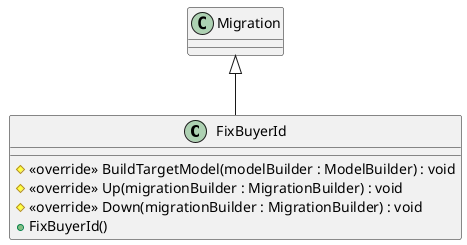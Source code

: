 @startuml FixBuyerId
class FixBuyerId  {
    # <<override>> BuildTargetModel(modelBuilder : ModelBuilder) : void
    # <<override>> Up(migrationBuilder : MigrationBuilder) : void
    # <<override>> Down(migrationBuilder : MigrationBuilder) : void
    + FixBuyerId()
}
Migration <|-- FixBuyerId
@enduml